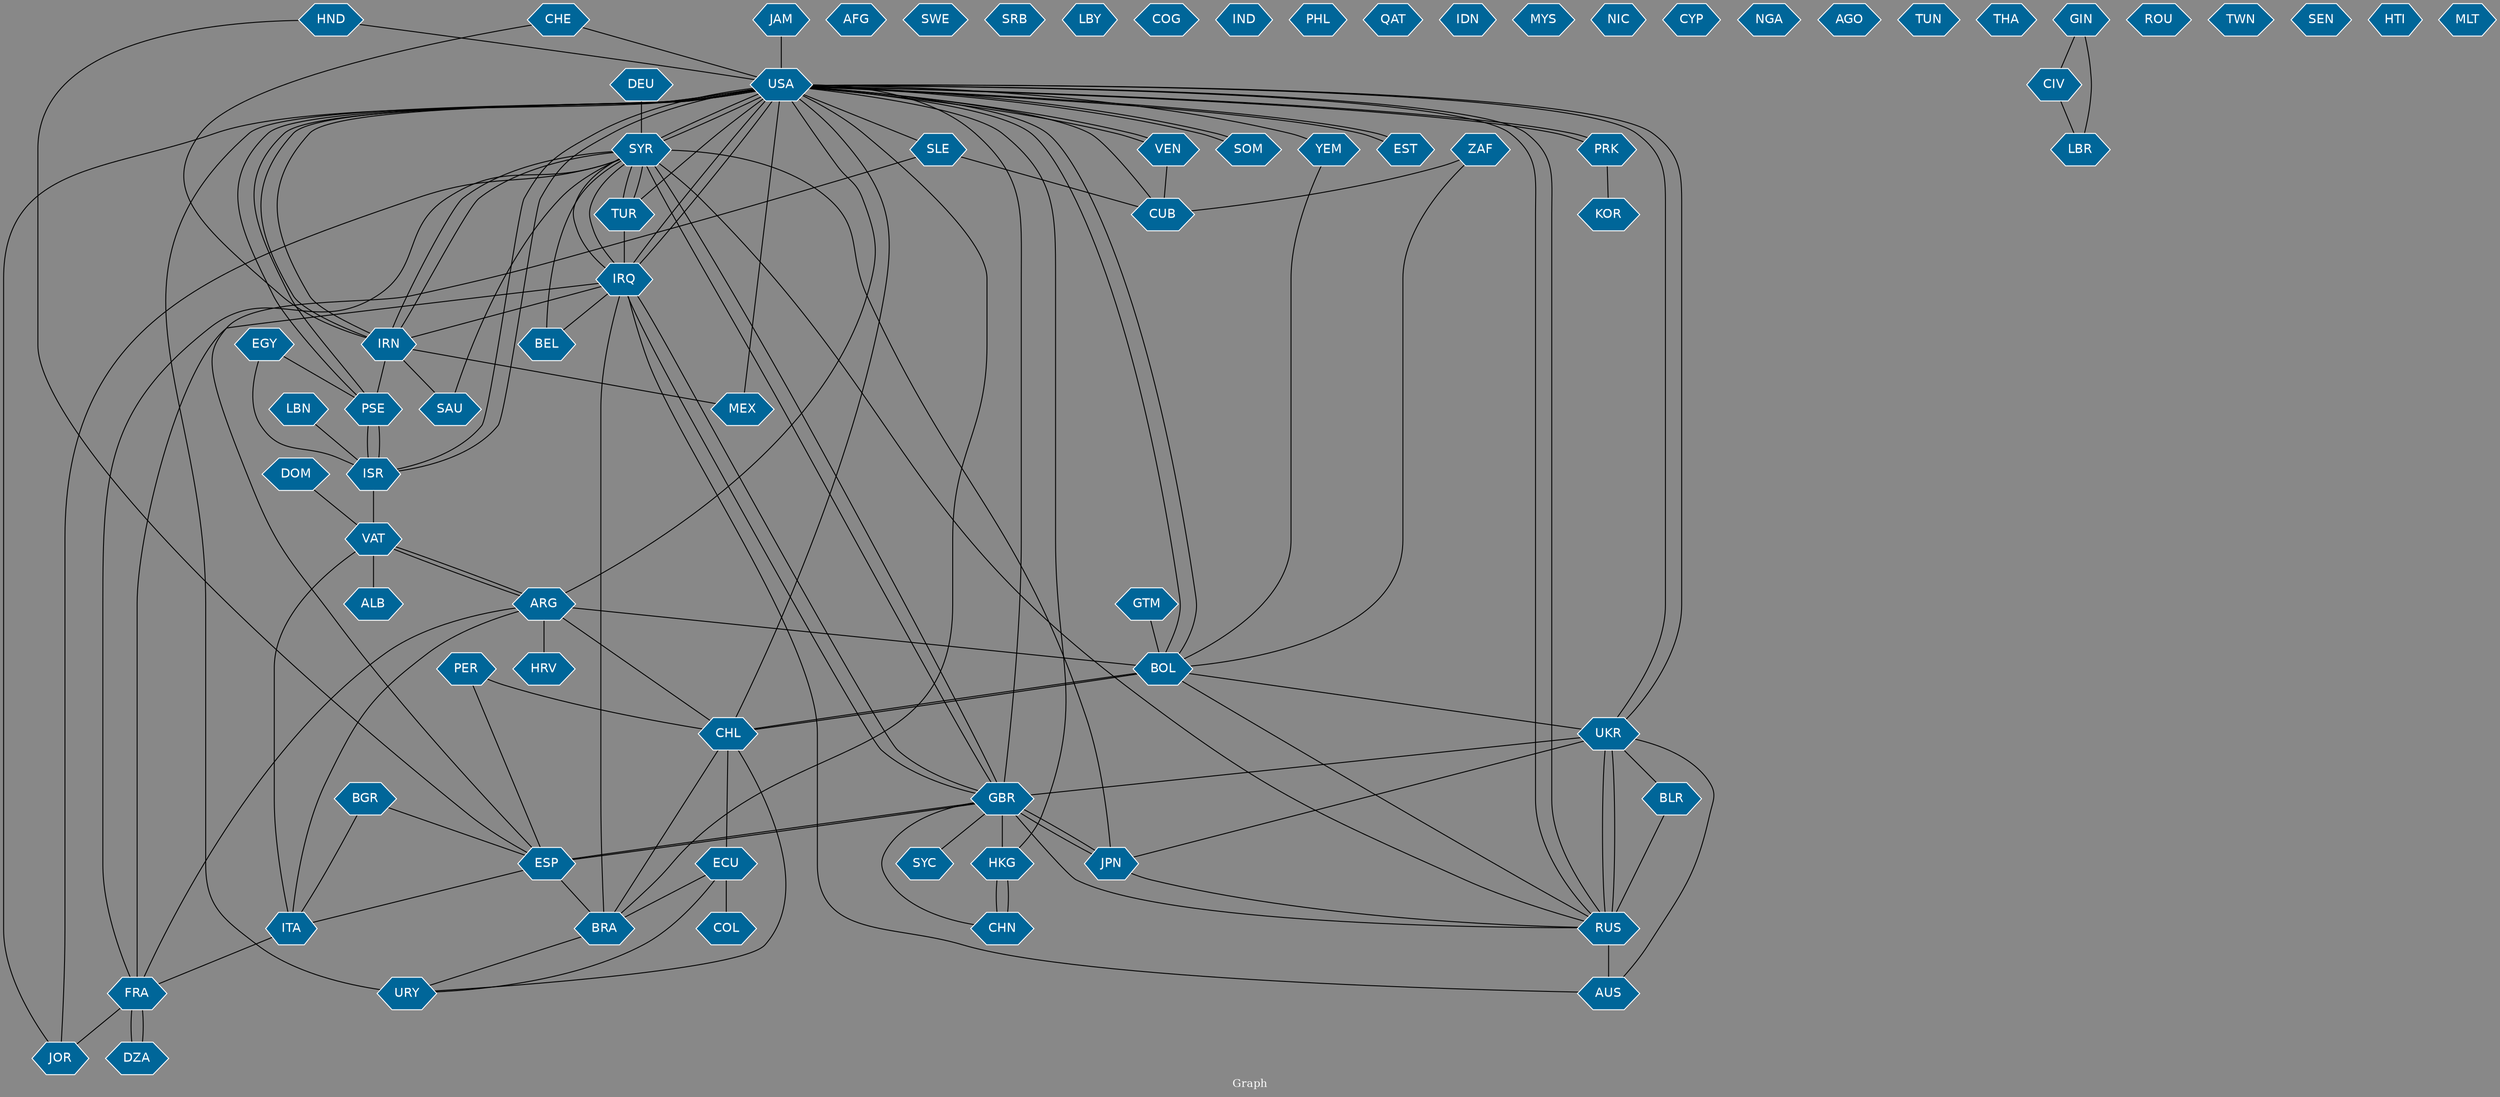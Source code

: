 // Countries together in item graph
graph {
	graph [bgcolor="#888888" fontcolor=white fontsize=12 label="Graph" outputorder=edgesfirst overlap=prism]
	node [color=white fillcolor="#006699" fontcolor=white fontname=Helvetica shape=hexagon style=filled]
	edge [arrowhead=open color=black fontcolor=white fontname=Courier fontsize=12]
		USA [label=USA]
		SYR [label=SYR]
		ITA [label=ITA]
		IRQ [label=IRQ]
		PSE [label=PSE]
		ZAF [label=ZAF]
		MEX [label=MEX]
		CHN [label=CHN]
		ISR [label=ISR]
		VEN [label=VEN]
		SLE [label=SLE]
		CHL [label=CHL]
		RUS [label=RUS]
		FRA [label=FRA]
		AUS [label=AUS]
		PER [label=PER]
		VAT [label=VAT]
		ALB [label=ALB]
		JPN [label=JPN]
		TUR [label=TUR]
		ESP [label=ESP]
		AFG [label=AFG]
		UKR [label=UKR]
		GBR [label=GBR]
		SWE [label=SWE]
		ARG [label=ARG]
		BRA [label=BRA]
		HKG [label=HKG]
		SRB [label=SRB]
		URY [label=URY]
		LBY [label=LBY]
		CUB [label=CUB]
		COL [label=COL]
		HRV [label=HRV]
		SOM [label=SOM]
		GTM [label=GTM]
		BOL [label=BOL]
		IRN [label=IRN]
		PRK [label=PRK]
		KOR [label=KOR]
		COG [label=COG]
		IND [label=IND]
		PHL [label=PHL]
		EST [label=EST]
		ECU [label=ECU]
		BGR [label=BGR]
		BLR [label=BLR]
		JAM [label=JAM]
		DEU [label=DEU]
		SYC [label=SYC]
		EGY [label=EGY]
		QAT [label=QAT]
		IDN [label=IDN]
		MYS [label=MYS]
		NIC [label=NIC]
		HND [label=HND]
		CYP [label=CYP]
		NGA [label=NGA]
		AGO [label=AGO]
		DOM [label=DOM]
		TUN [label=TUN]
		THA [label=THA]
		BEL [label=BEL]
		YEM [label=YEM]
		CHE [label=CHE]
		SAU [label=SAU]
		GIN [label=GIN]
		CIV [label=CIV]
		LBR [label=LBR]
		DZA [label=DZA]
		ROU [label=ROU]
		TWN [label=TWN]
		LBN [label=LBN]
		JOR [label=JOR]
		SEN [label=SEN]
		HTI [label=HTI]
		MLT [label=MLT]
			HKG -- USA [weight=2]
			TUR -- SYR [weight=5]
			SYR -- TUR [weight=3]
			VEN -- USA [weight=1]
			VAT -- ARG [weight=2]
			CIV -- LBR [weight=1]
			ECU -- URY [weight=1]
			SYR -- GBR [weight=1]
			ARG -- USA [weight=2]
			IRQ -- GBR [weight=1]
			UKR -- AUS [weight=1]
			USA -- SOM [weight=3]
			BRA -- USA [weight=1]
			ARG -- VAT [weight=1]
			CHE -- USA [weight=2]
			ARG -- HRV [weight=1]
			USA -- IRN [weight=2]
			ESP -- BRA [weight=1]
			FRA -- JOR [weight=1]
			CHL -- URY [weight=1]
			JOR -- SYR [weight=1]
			USA -- YEM [weight=2]
			PRK -- USA [weight=2]
			USA -- EST [weight=1]
			IRQ -- FRA [weight=2]
			GBR -- JPN [weight=1]
			SYR -- IRN [weight=1]
			USA -- UKR [weight=5]
			DEU -- SYR [weight=1]
			JPN -- GBR [weight=1]
			SYR -- BEL [weight=1]
			ITA -- FRA [weight=1]
			IRQ -- IRN [weight=2]
			GBR -- SYC [weight=1]
			USA -- RUS [weight=5]
			CHL -- ARG [weight=1]
			IRQ -- BEL [weight=1]
			GBR -- CHN [weight=1]
			EGY -- ISR [weight=1]
			BLR -- RUS [weight=1]
			SAU -- SYR [weight=1]
			GBR -- HKG [weight=1]
			PER -- CHL [weight=2]
			ISR -- VAT [weight=3]
			USA -- SYR [weight=12]
			DZA -- FRA [weight=2]
			USA -- IRQ [weight=5]
			USA -- TUR [weight=1]
			ARG -- FRA [weight=1]
			SLE -- ESP [weight=1]
			UKR -- USA [weight=4]
			GBR -- ESP [weight=3]
			IRQ -- SYR [weight=2]
			PSE -- ISR [weight=6]
			HKG -- CHN [weight=2]
			ISR -- USA [weight=1]
			TUR -- IRQ [weight=2]
			GBR -- RUS [weight=2]
			IRN -- SYR [weight=1]
			IRN -- PSE [weight=1]
			PSE -- USA [weight=2]
			USA -- SLE [weight=1]
			GBR -- IRQ [weight=1]
			BOL -- USA [weight=2]
			GBR -- SYR [weight=1]
			SYR -- RUS [weight=1]
			JAM -- USA [weight=4]
			ISR -- PSE [weight=10]
			HND -- USA [weight=1]
			ZAF -- BOL [weight=1]
			ECU -- COL [weight=1]
			GIN -- CIV [weight=1]
			ESP -- ITA [weight=1]
			BGR -- ESP [weight=1]
			BGR -- ITA [weight=1]
			ARG -- BOL [weight=2]
			FRA -- DZA [weight=1]
			ARG -- ITA [weight=1]
			CHE -- IRN [weight=2]
			UKR -- GBR [weight=2]
			YEM -- BOL [weight=1]
			MEX -- USA [weight=1]
			VAT -- ITA [weight=2]
			VAT -- ALB [weight=1]
			SOM -- USA [weight=1]
			PRK -- KOR [weight=1]
			RUS -- UKR [weight=9]
			JOR -- USA [weight=1]
			IRN -- USA [weight=4]
			SLE -- CUB [weight=1]
			USA -- PSE [weight=1]
			IRN -- SAU [weight=1]
			ESP -- GBR [weight=2]
			CHL -- BOL [weight=3]
			BOL -- RUS [weight=1]
			RUS -- AUS [weight=1]
			USA -- BOL [weight=1]
			IRN -- MEX [weight=1]
			GTM -- BOL [weight=1]
			GIN -- LBR [weight=1]
			VEN -- CUB [weight=1]
			USA -- PRK [weight=2]
			BOL -- UKR [weight=1]
			USA -- ISR [weight=2]
			SYR -- USA [weight=13]
			SYR -- IRQ [weight=4]
			UKR -- RUS [weight=19]
			UKR -- BLR [weight=1]
			CHL -- USA [weight=1]
			EGY -- PSE [weight=1]
			CHL -- BRA [weight=1]
			IRQ -- AUS [weight=1]
			ECU -- BRA [weight=1]
			IRQ -- USA [weight=5]
			LBN -- ISR [weight=1]
			HND -- ESP [weight=1]
			PER -- ESP [weight=1]
			CHL -- ECU [weight=1]
			DOM -- VAT [weight=1]
			JPN -- SYR [weight=1]
			BRA -- IRQ [weight=1]
			JPN -- UKR [weight=1]
			RUS -- USA [weight=6]
			USA -- CUB [weight=4]
			JPN -- RUS [weight=1]
			USA -- VEN [weight=3]
			SYR -- FRA [weight=1]
			BOL -- CHL [weight=3]
			USA -- URY [weight=3]
			ZAF -- CUB [weight=1]
			BRA -- URY [weight=1]
			USA -- GBR [weight=5]
			EST -- USA [weight=1]
			CHN -- HKG [weight=1]
}